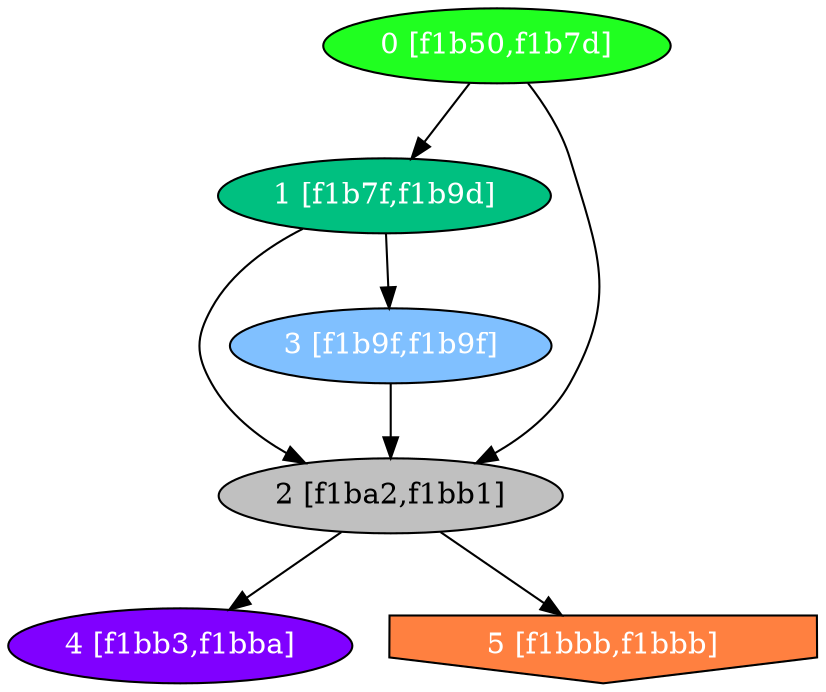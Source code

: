 diGraph libnss3{
	libnss3_0  [style=filled fillcolor="#20FF20" fontcolor="#ffffff" shape=oval label="0 [f1b50,f1b7d]"]
	libnss3_1  [style=filled fillcolor="#00C080" fontcolor="#ffffff" shape=oval label="1 [f1b7f,f1b9d]"]
	libnss3_2  [style=filled fillcolor="#C0C0C0" fontcolor="#000000" shape=oval label="2 [f1ba2,f1bb1]"]
	libnss3_3  [style=filled fillcolor="#80C0FF" fontcolor="#ffffff" shape=oval label="3 [f1b9f,f1b9f]"]
	libnss3_4  [style=filled fillcolor="#8000FF" fontcolor="#ffffff" shape=oval label="4 [f1bb3,f1bba]"]
	libnss3_5  [style=filled fillcolor="#FF8040" fontcolor="#ffffff" shape=invhouse label="5 [f1bbb,f1bbb]"]

	libnss3_0 -> libnss3_1
	libnss3_0 -> libnss3_2
	libnss3_1 -> libnss3_2
	libnss3_1 -> libnss3_3
	libnss3_2 -> libnss3_4
	libnss3_2 -> libnss3_5
	libnss3_3 -> libnss3_2
}